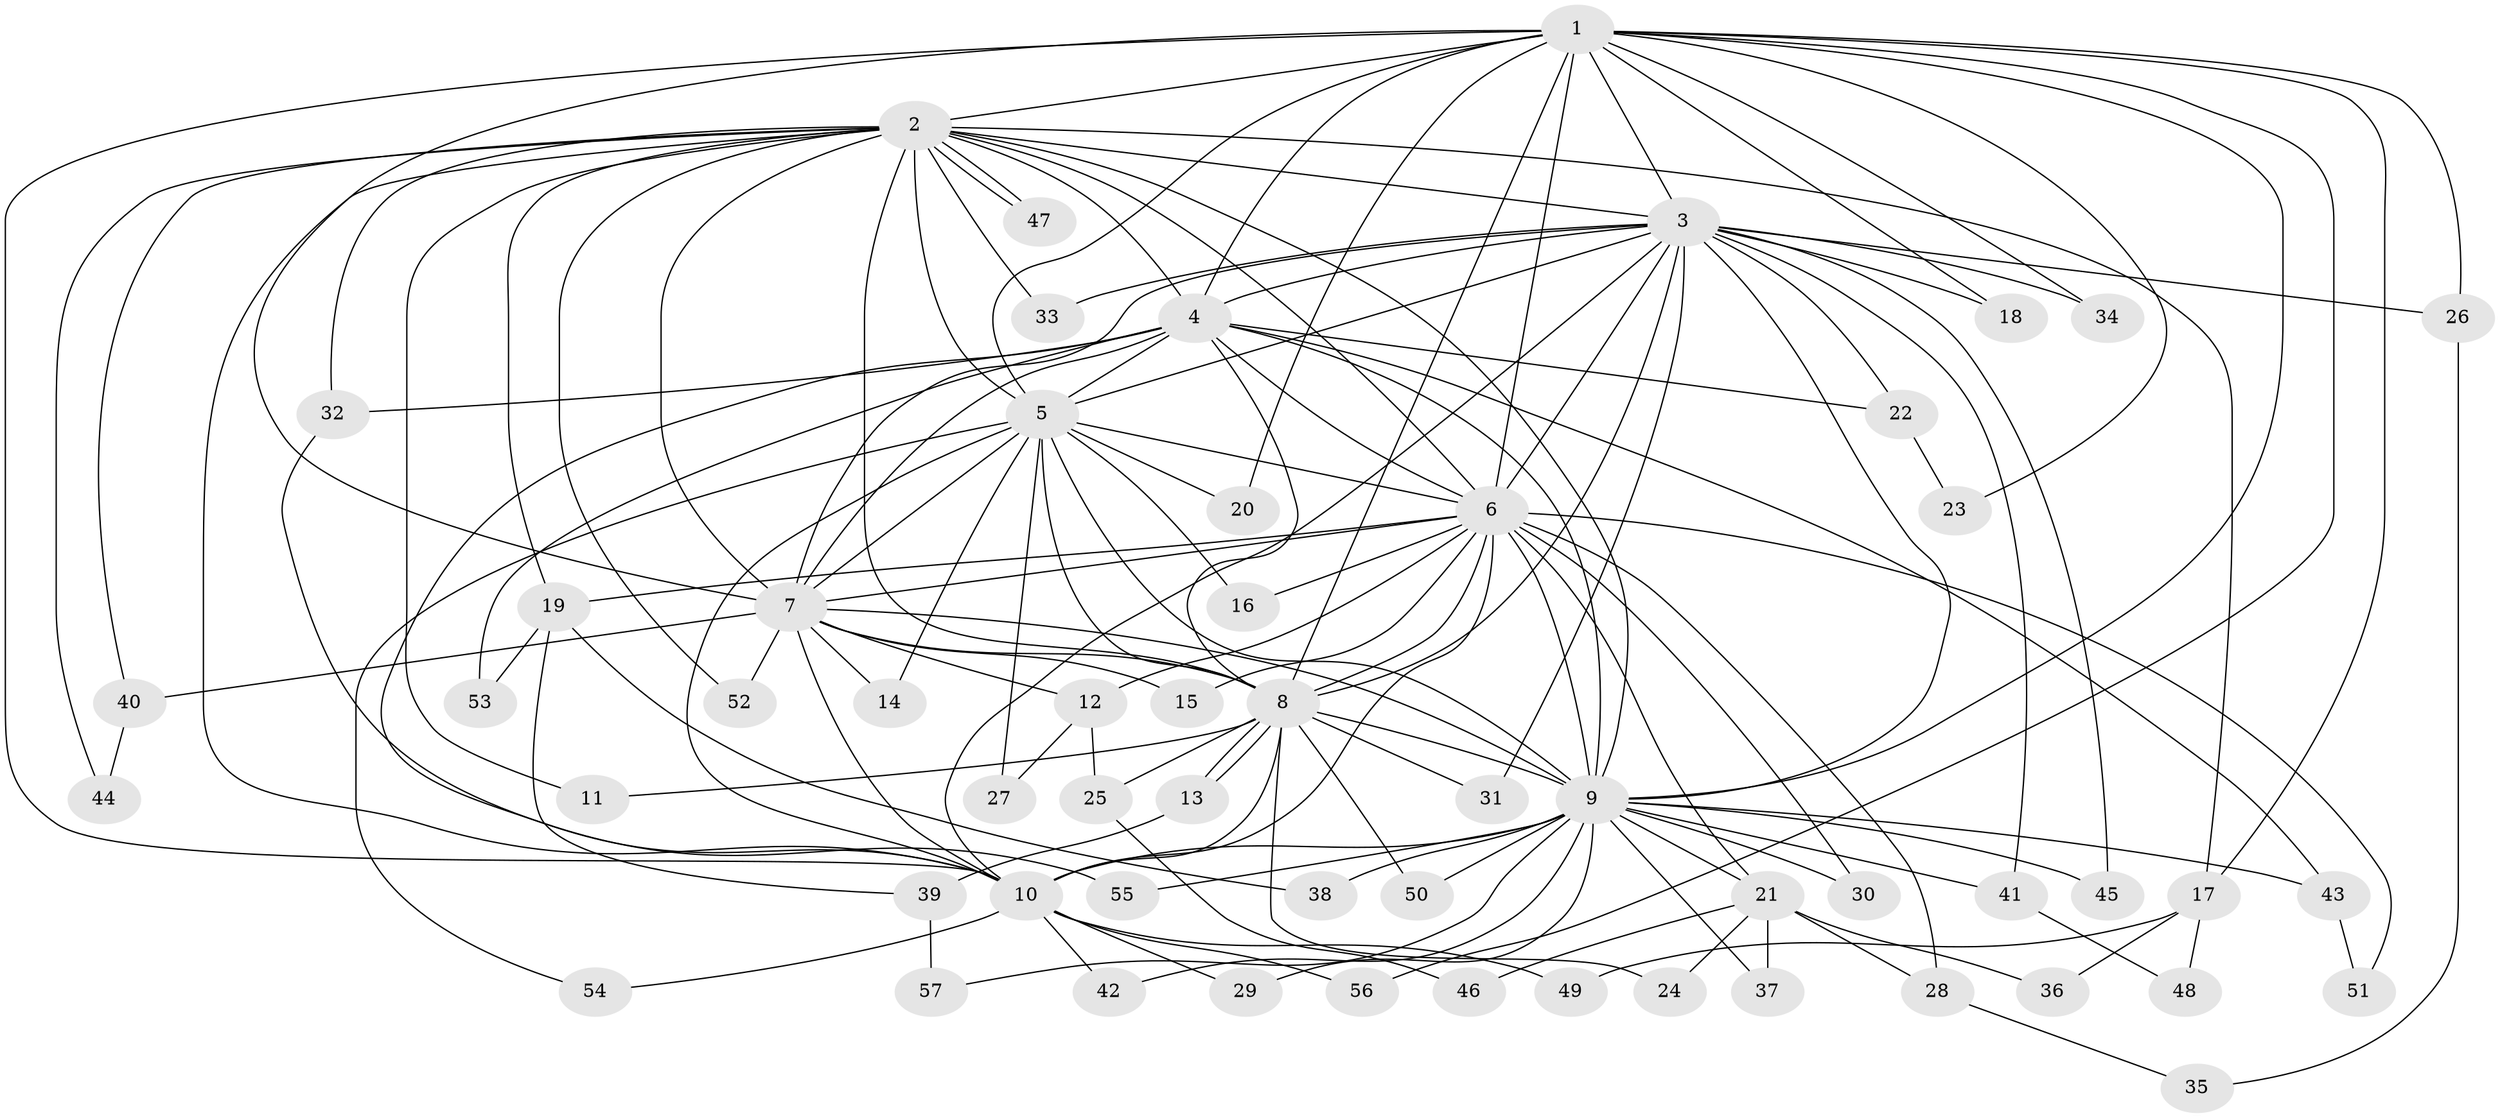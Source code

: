 // coarse degree distribution, {9: 0.04, 11: 0.12, 10: 0.04, 3: 0.16, 6: 0.04, 2: 0.28, 5: 0.08, 14: 0.04, 12: 0.04, 1: 0.12, 15: 0.04}
// Generated by graph-tools (version 1.1) at 2025/36/03/04/25 23:36:30]
// undirected, 57 vertices, 139 edges
graph export_dot {
  node [color=gray90,style=filled];
  1;
  2;
  3;
  4;
  5;
  6;
  7;
  8;
  9;
  10;
  11;
  12;
  13;
  14;
  15;
  16;
  17;
  18;
  19;
  20;
  21;
  22;
  23;
  24;
  25;
  26;
  27;
  28;
  29;
  30;
  31;
  32;
  33;
  34;
  35;
  36;
  37;
  38;
  39;
  40;
  41;
  42;
  43;
  44;
  45;
  46;
  47;
  48;
  49;
  50;
  51;
  52;
  53;
  54;
  55;
  56;
  57;
  1 -- 2;
  1 -- 3;
  1 -- 4;
  1 -- 5;
  1 -- 6;
  1 -- 7;
  1 -- 8;
  1 -- 9;
  1 -- 10;
  1 -- 17;
  1 -- 18;
  1 -- 20;
  1 -- 23;
  1 -- 26;
  1 -- 34;
  1 -- 56;
  2 -- 3;
  2 -- 4;
  2 -- 5;
  2 -- 6;
  2 -- 7;
  2 -- 8;
  2 -- 9;
  2 -- 10;
  2 -- 11;
  2 -- 17;
  2 -- 19;
  2 -- 32;
  2 -- 33;
  2 -- 40;
  2 -- 44;
  2 -- 47;
  2 -- 47;
  2 -- 52;
  3 -- 4;
  3 -- 5;
  3 -- 6;
  3 -- 7;
  3 -- 8;
  3 -- 9;
  3 -- 10;
  3 -- 18;
  3 -- 22;
  3 -- 26;
  3 -- 31;
  3 -- 33;
  3 -- 34;
  3 -- 41;
  3 -- 45;
  4 -- 5;
  4 -- 6;
  4 -- 7;
  4 -- 8;
  4 -- 9;
  4 -- 10;
  4 -- 22;
  4 -- 32;
  4 -- 43;
  4 -- 53;
  5 -- 6;
  5 -- 7;
  5 -- 8;
  5 -- 9;
  5 -- 10;
  5 -- 14;
  5 -- 16;
  5 -- 20;
  5 -- 27;
  5 -- 54;
  6 -- 7;
  6 -- 8;
  6 -- 9;
  6 -- 10;
  6 -- 12;
  6 -- 15;
  6 -- 16;
  6 -- 19;
  6 -- 21;
  6 -- 28;
  6 -- 30;
  6 -- 51;
  7 -- 8;
  7 -- 9;
  7 -- 10;
  7 -- 12;
  7 -- 14;
  7 -- 15;
  7 -- 40;
  7 -- 52;
  8 -- 9;
  8 -- 10;
  8 -- 11;
  8 -- 13;
  8 -- 13;
  8 -- 24;
  8 -- 25;
  8 -- 31;
  8 -- 50;
  9 -- 10;
  9 -- 21;
  9 -- 29;
  9 -- 30;
  9 -- 37;
  9 -- 38;
  9 -- 41;
  9 -- 42;
  9 -- 43;
  9 -- 45;
  9 -- 50;
  9 -- 55;
  9 -- 57;
  10 -- 29;
  10 -- 42;
  10 -- 49;
  10 -- 54;
  10 -- 56;
  12 -- 25;
  12 -- 27;
  13 -- 39;
  17 -- 36;
  17 -- 48;
  17 -- 49;
  19 -- 38;
  19 -- 39;
  19 -- 53;
  21 -- 24;
  21 -- 28;
  21 -- 36;
  21 -- 37;
  21 -- 46;
  22 -- 23;
  25 -- 46;
  26 -- 35;
  28 -- 35;
  32 -- 55;
  39 -- 57;
  40 -- 44;
  41 -- 48;
  43 -- 51;
}

